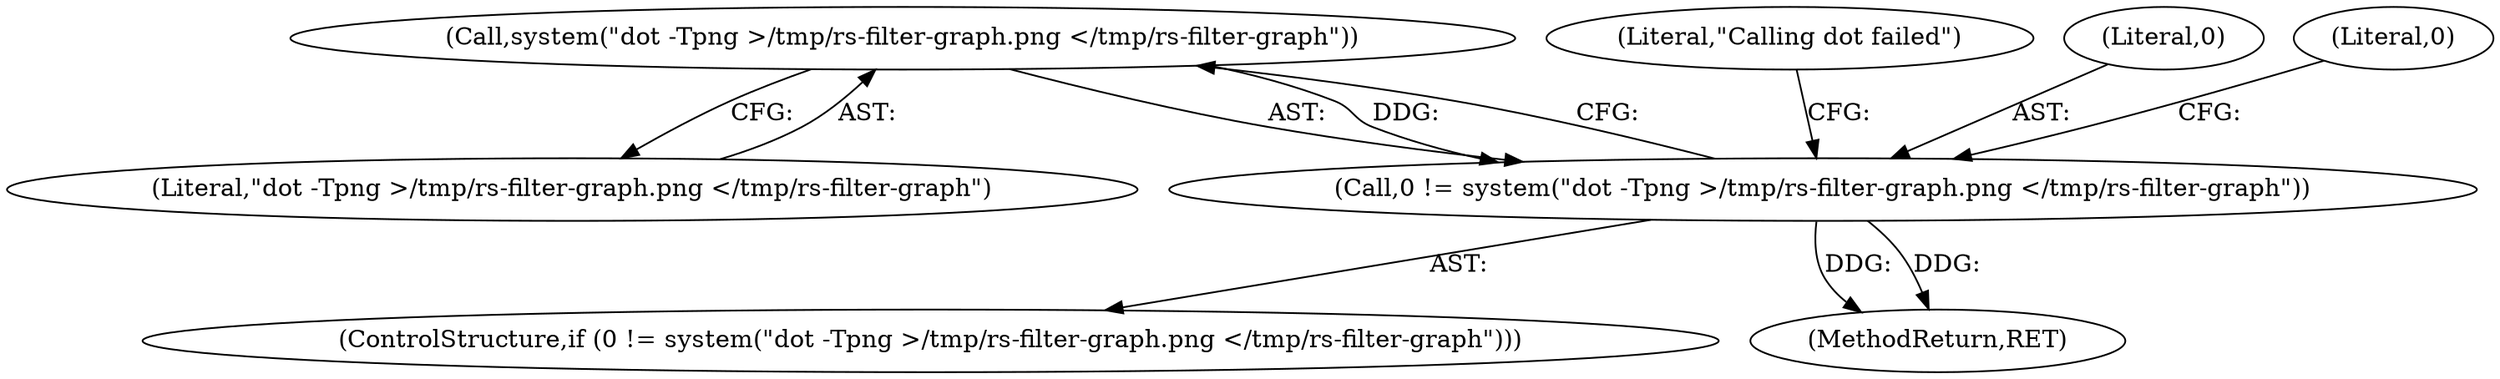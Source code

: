 digraph "0_rawstudio_9c2cd3c93c05d009a91d84eedbb85873b0cb505d@API" {
"1000129" [label="(Call,system(\"dot -Tpng >/tmp/rs-filter-graph.png </tmp/rs-filter-graph\"))"];
"1000127" [label="(Call,0 != system(\"dot -Tpng >/tmp/rs-filter-graph.png </tmp/rs-filter-graph\"))"];
"1000129" [label="(Call,system(\"dot -Tpng >/tmp/rs-filter-graph.png </tmp/rs-filter-graph\"))"];
"1000126" [label="(ControlStructure,if (0 != system(\"dot -Tpng >/tmp/rs-filter-graph.png </tmp/rs-filter-graph\")))"];
"1000132" [label="(Literal,\"Calling dot failed\")"];
"1000127" [label="(Call,0 != system(\"dot -Tpng >/tmp/rs-filter-graph.png </tmp/rs-filter-graph\"))"];
"1000128" [label="(Literal,0)"];
"1000143" [label="(MethodReturn,RET)"];
"1000135" [label="(Literal,0)"];
"1000130" [label="(Literal,\"dot -Tpng >/tmp/rs-filter-graph.png </tmp/rs-filter-graph\")"];
"1000129" -> "1000127"  [label="AST: "];
"1000129" -> "1000130"  [label="CFG: "];
"1000130" -> "1000129"  [label="AST: "];
"1000127" -> "1000129"  [label="CFG: "];
"1000129" -> "1000127"  [label="DDG: "];
"1000127" -> "1000126"  [label="AST: "];
"1000128" -> "1000127"  [label="AST: "];
"1000132" -> "1000127"  [label="CFG: "];
"1000135" -> "1000127"  [label="CFG: "];
"1000127" -> "1000143"  [label="DDG: "];
"1000127" -> "1000143"  [label="DDG: "];
}
